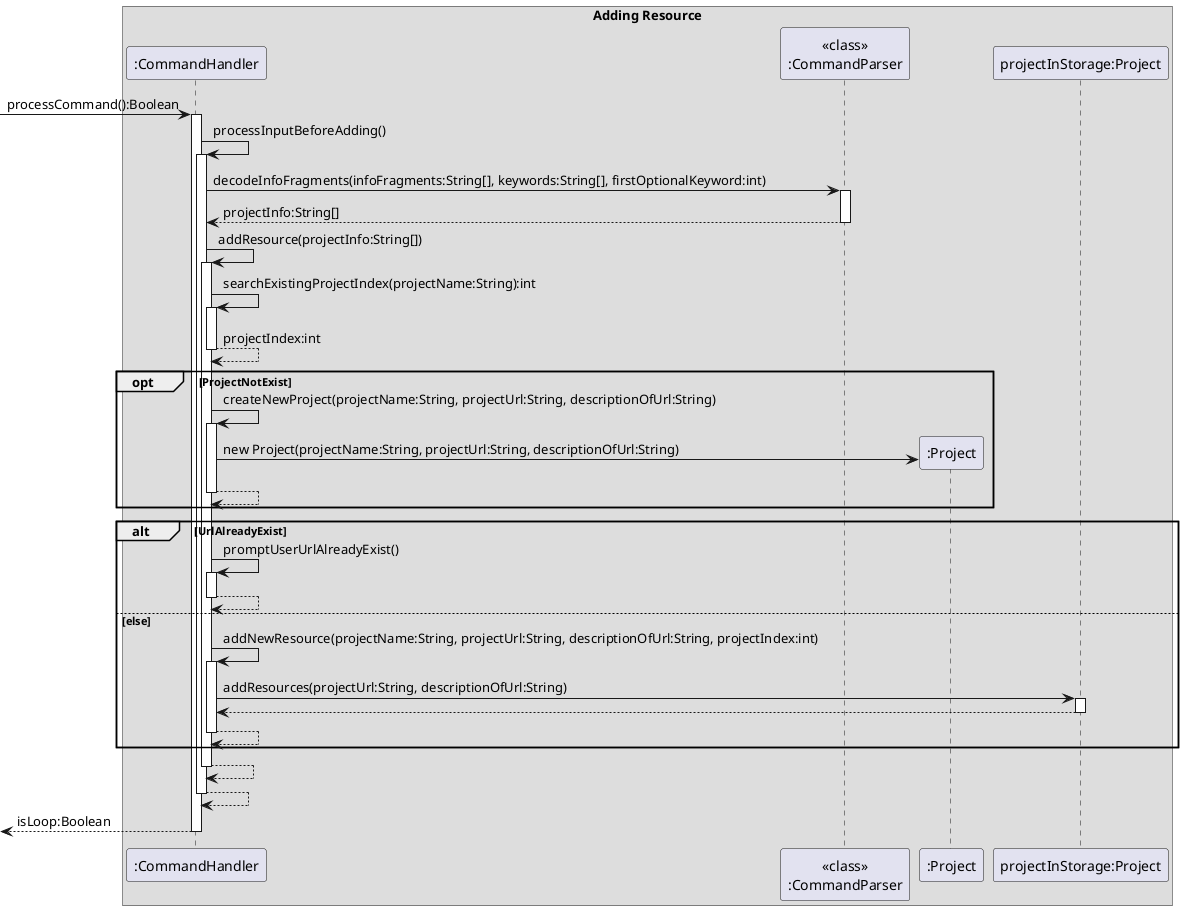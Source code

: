 @startuml

box Adding Resource
participant ":CommandHandler" as CH
participant "<<class>>\n:CommandParser" as CP
participant ":Project" as P1
participant "projectInStorage:Project" as P2

[-> CH: processCommand():Boolean
activate CH

CH -> CH: processInputBeforeAdding()
activate CH

CH -> CP: decodeInfoFragments(infoFragments:String[], keywords:String[], firstOptionalKeyword:int)
activate CP
return projectInfo:String[]

CH -> CH: addResource(projectInfo:String[])
activate CH

CH -> CH: searchExistingProjectIndex(projectName:String):int
activate CH
return projectIndex:int

opt ProjectNotExist
    CH -> CH: createNewProject(projectName:String, projectUrl:String, descriptionOfUrl:String)
    activate CH
    create P1
    CH -> P1:new Project(projectName:String, projectUrl:String, descriptionOfUrl:String)
    return
end

alt UrlAlreadyExist
    CH -> CH: promptUserUrlAlreadyExist()
    activate CH
    return
else else
    CH -> CH: addNewResource(projectName:String, projectUrl:String, descriptionOfUrl:String, projectIndex:int)
    activate CH
    CH -> P2: addResources(projectUrl:String, descriptionOfUrl:String)
    activate P2
    return
    return
end

return
return
return isLoop:Boolean

@enduml